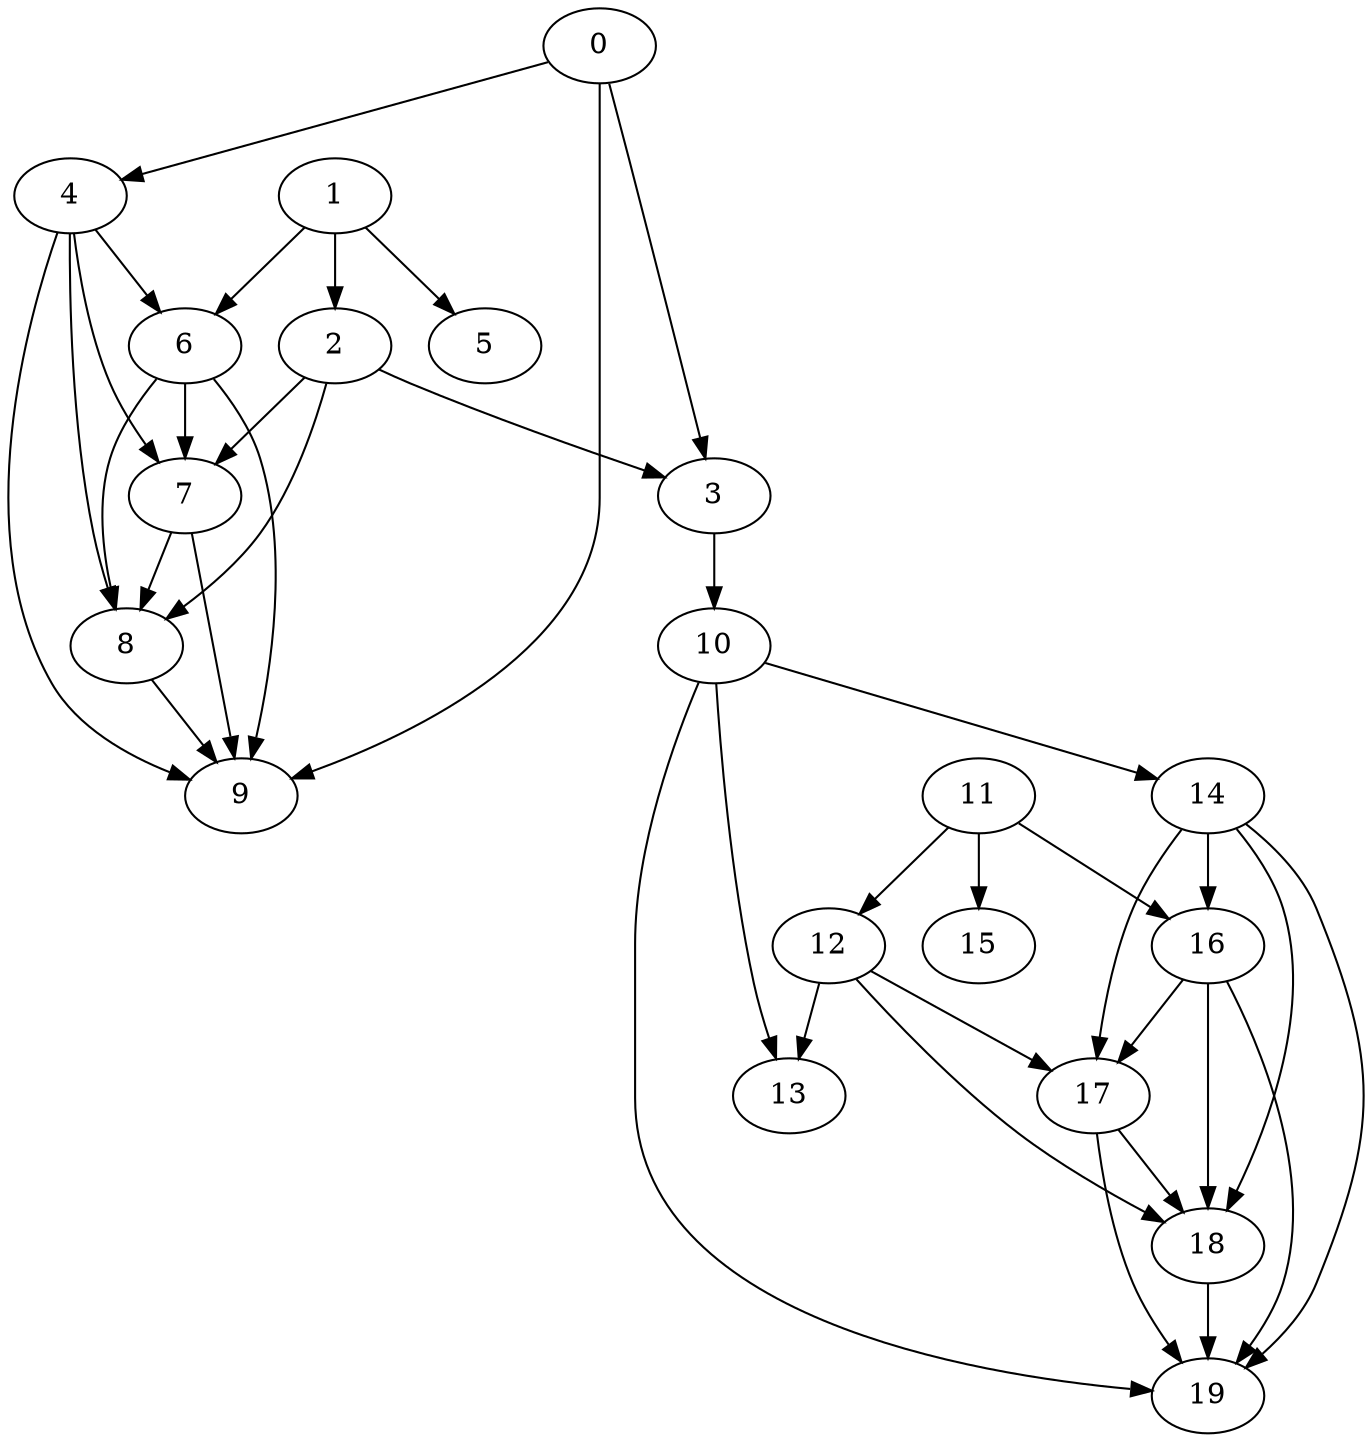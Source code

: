 digraph "outputGraph" {
		5	[Weight=7, Start=24, Processor=2]
		1 -> 5   [Weight = 19];
		15	[Weight=7, Start=56, Processor=2]
		11 -> 15   [Weight = 19];
		4	[Weight=3, Start=35, Processor=3]
		0 -> 4   [Weight = 24];
		6	[Weight=8, Start=44, Processor=3]
		4 -> 6   [Weight = 10];
		1 -> 6   [Weight = 39];
		7	[Weight=3, Start=64, Processor=3]
		6 -> 7   [Weight = 15];
		2 -> 7   [Weight = 48];
		4 -> 7   [Weight = 48];
		8	[Weight=8, Start=67, Processor=3]
		6 -> 8   [Weight = 39];
		2 -> 8   [Weight = 48];
		7 -> 8   [Weight = 15];
		4 -> 8   [Weight = 48];
		9	[Weight=8, Start=75, Processor=3]
		6 -> 9   [Weight = 29];
		0 -> 9   [Weight = 44];
		7 -> 9   [Weight = 34];
		8 -> 9   [Weight = 39];
		4 -> 9   [Weight = 39];
		1	[Weight=5, Start=0, Processor=4]
		0	[Weight=6, Start=5, Processor=4]
		2	[Weight=5, Start=11, Processor=4]
		1 -> 2   [Weight = 48];
		3	[Weight=10, Start=16, Processor=4]
		0 -> 3   [Weight = 34];
		2 -> 3   [Weight = 10];
		10	[Weight=6, Start=26, Processor=4]
		3 -> 10   [Weight = 10];
		11	[Weight=5, Start=32, Processor=4]
		14	[Weight=3, Start=37, Processor=4]
		10 -> 14   [Weight = 24];
		16	[Weight=8, Start=40, Processor=4]
		11 -> 16   [Weight = 39];
		14 -> 16   [Weight = 10];
		12	[Weight=5, Start=48, Processor=4]
		11 -> 12   [Weight = 48];
		17	[Weight=3, Start=53, Processor=4]
		16 -> 17   [Weight = 15];
		12 -> 17   [Weight = 48];
		14 -> 17   [Weight = 48];
		18	[Weight=8, Start=56, Processor=4]
		16 -> 18   [Weight = 39];
		12 -> 18   [Weight = 48];
		17 -> 18   [Weight = 15];
		14 -> 18   [Weight = 48];
		13	[Weight=10, Start=64, Processor=4]
		12 -> 13   [Weight = 10];
		10 -> 13   [Weight = 34];
		19	[Weight=8, Start=74, Processor=4]
		16 -> 19   [Weight = 29];
		18 -> 19   [Weight = 39];
		17 -> 19   [Weight = 34];
		10 -> 19   [Weight = 44];
		14 -> 19   [Weight = 39];
}